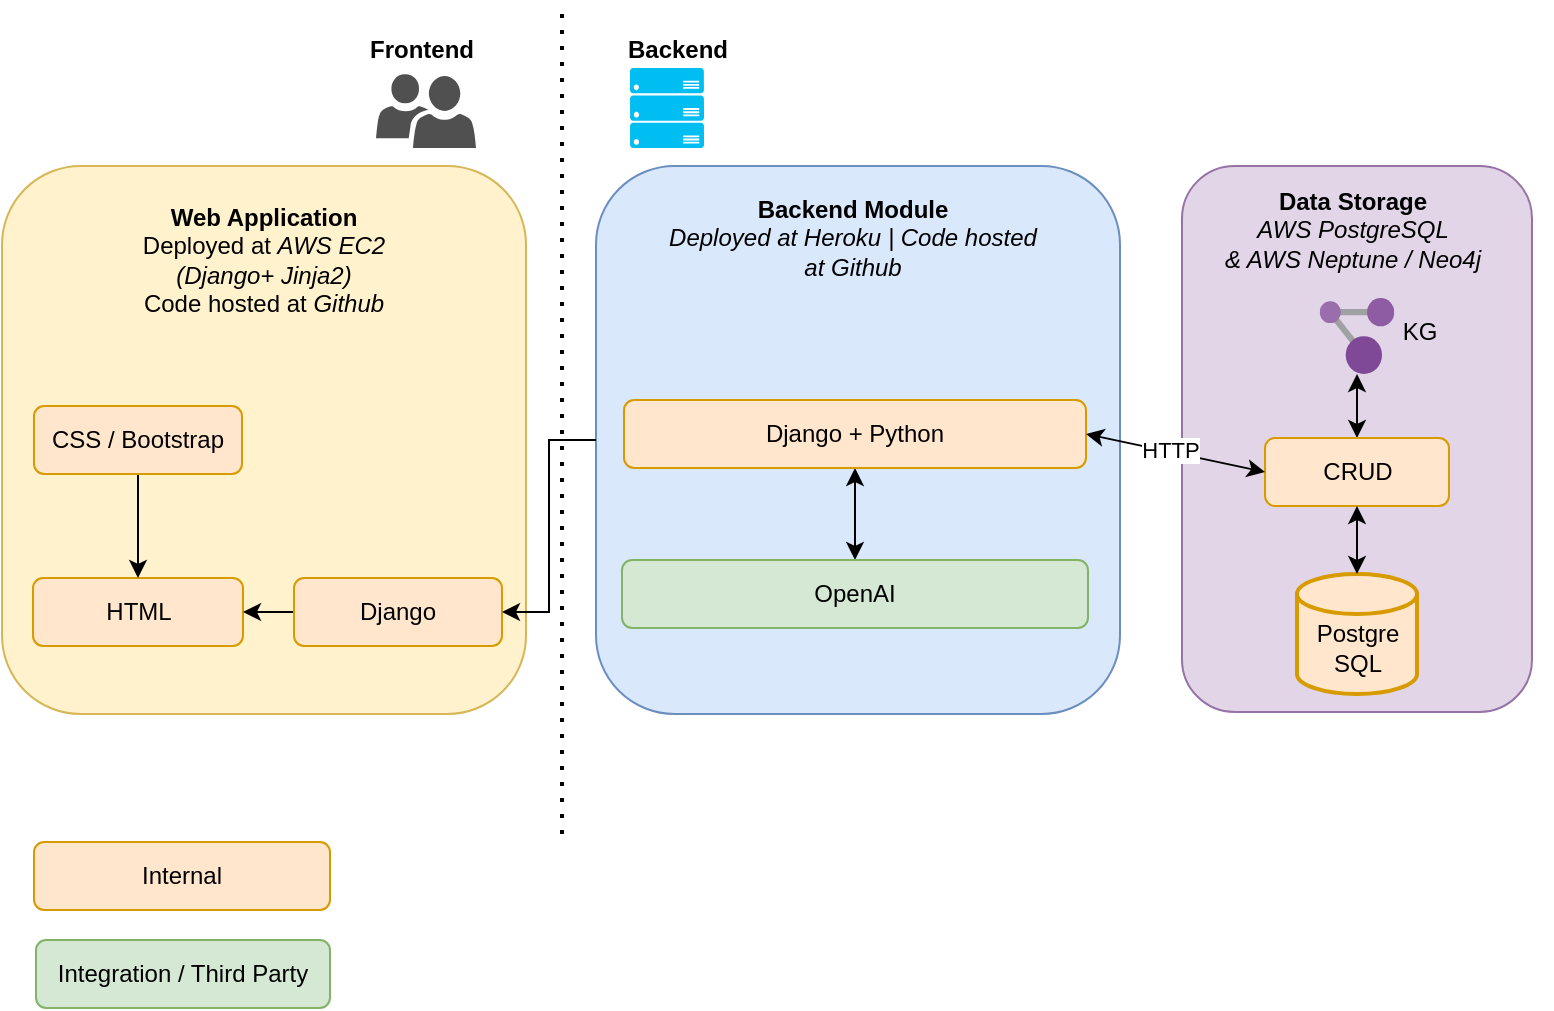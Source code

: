 <mxfile version="24.2.5" type="device" pages="2">
  <diagram name="Architecture" id="5f0bae14-7c28-e335-631c-24af17079c00">
    <mxGraphModel dx="-580" dy="543" grid="0" gridSize="10" guides="0" tooltips="1" connect="1" arrows="1" fold="1" page="0" pageScale="1" pageWidth="1100" pageHeight="850" background="none" math="0" shadow="0">
      <root>
        <mxCell id="0" />
        <mxCell id="1" parent="0" />
        <mxCell id="tKPrJS3LLYyz4RduvPzy-1" value="" style="rounded=1;whiteSpace=wrap;html=1;fillColor=#e1d5e7;strokeColor=#9673a6;" parent="1" vertex="1">
          <mxGeometry x="2452" y="327" width="175" height="272.958" as="geometry" />
        </mxCell>
        <mxCell id="tKPrJS3LLYyz4RduvPzy-5" value="" style="rounded=1;whiteSpace=wrap;html=1;fillColor=#dae8fc;strokeColor=#6c8ebf;" parent="1" vertex="1">
          <mxGeometry x="2159" y="327" width="262" height="274" as="geometry" />
        </mxCell>
        <mxCell id="tKPrJS3LLYyz4RduvPzy-16" value="" style="rounded=1;whiteSpace=wrap;html=1;fillColor=#fff2cc;strokeColor=#d6b656;" parent="1" vertex="1">
          <mxGeometry x="1862" y="327" width="262" height="274" as="geometry" />
        </mxCell>
        <mxCell id="tKPrJS3LLYyz4RduvPzy-2" value="&lt;br&gt;Postgre&lt;br&gt;SQL" style="strokeWidth=2;html=1;shape=mxgraph.flowchart.database;whiteSpace=wrap;fillColor=#ffe6cc;strokeColor=#d79b00;" parent="1" vertex="1">
          <mxGeometry x="2509.5" y="531" width="60" height="60" as="geometry" />
        </mxCell>
        <mxCell id="tKPrJS3LLYyz4RduvPzy-3" value="&lt;b&gt;Data Storage&lt;/b&gt;&lt;br&gt;&lt;i&gt;AWS PostgreSQL&lt;/i&gt;&lt;div&gt;&lt;i&gt;&amp;amp; AWS Neptune / Neo4j&lt;/i&gt;&lt;/div&gt;" style="text;html=1;strokeColor=none;fillColor=none;align=center;verticalAlign=middle;whiteSpace=wrap;rounded=0;movable=1;resizable=1;rotatable=1;deletable=1;editable=1;locked=0;connectable=1;" parent="1" vertex="1">
          <mxGeometry x="2438" y="339" width="199" height="40" as="geometry" />
        </mxCell>
        <mxCell id="dhVbPC-bsg5LZoH4o648-3" value="" style="edgeStyle=orthogonalEdgeStyle;rounded=0;orthogonalLoop=1;jettySize=auto;html=1;startArrow=classic;startFill=1;" parent="1" source="tKPrJS3LLYyz4RduvPzy-4" target="dhVbPC-bsg5LZoH4o648-2" edge="1">
          <mxGeometry relative="1" as="geometry" />
        </mxCell>
        <mxCell id="tKPrJS3LLYyz4RduvPzy-4" value="CRUD" style="rounded=1;whiteSpace=wrap;html=1;fillColor=#ffe6cc;strokeColor=#d79b00;" parent="1" vertex="1">
          <mxGeometry x="2493.5" y="463" width="92" height="34" as="geometry" />
        </mxCell>
        <mxCell id="tKPrJS3LLYyz4RduvPzy-6" value="" style="edgeStyle=orthogonalEdgeStyle;rounded=0;orthogonalLoop=1;jettySize=auto;html=1;startArrow=classic;startFill=1;" parent="1" source="tKPrJS3LLYyz4RduvPzy-7" target="tKPrJS3LLYyz4RduvPzy-12" edge="1">
          <mxGeometry relative="1" as="geometry" />
        </mxCell>
        <mxCell id="tKPrJS3LLYyz4RduvPzy-7" value="OpenAI" style="rounded=1;whiteSpace=wrap;html=1;fillColor=#d5e8d4;strokeColor=#82b366;" parent="1" vertex="1">
          <mxGeometry x="2172" y="524" width="233" height="34" as="geometry" />
        </mxCell>
        <mxCell id="tKPrJS3LLYyz4RduvPzy-12" value="Django + Python" style="rounded=1;whiteSpace=wrap;html=1;fillColor=#ffe6cc;strokeColor=#d79b00;" parent="1" vertex="1">
          <mxGeometry x="2173" y="444" width="231" height="34" as="geometry" />
        </mxCell>
        <mxCell id="tKPrJS3LLYyz4RduvPzy-13" value="&lt;b&gt;Backend Module&lt;/b&gt;&lt;br&gt;&lt;i&gt;Deployed at Heroku | Code hosted at Github&lt;/i&gt;" style="text;html=1;strokeColor=none;fillColor=none;align=center;verticalAlign=middle;whiteSpace=wrap;rounded=0;movable=1;resizable=1;rotatable=1;deletable=1;editable=1;locked=0;connectable=1;" parent="1" vertex="1">
          <mxGeometry x="2188" y="343" width="199" height="40" as="geometry" />
        </mxCell>
        <mxCell id="tKPrJS3LLYyz4RduvPzy-17" value="&lt;b&gt;Web Application&lt;/b&gt;&lt;br&gt;Deployed at &lt;i&gt;AWS EC2&lt;br&gt;(Django+ Jinja2)&lt;/i&gt;&lt;br style=&quot;border-color: var(--border-color);&quot;&gt;Code hosted at &lt;i&gt;Github&lt;/i&gt;" style="text;html=1;strokeColor=none;fillColor=none;align=center;verticalAlign=middle;whiteSpace=wrap;rounded=0;" parent="1" vertex="1">
          <mxGeometry x="1888" y="360" width="209.8" height="27" as="geometry" />
        </mxCell>
        <mxCell id="tKPrJS3LLYyz4RduvPzy-18" value="HTML" style="rounded=1;whiteSpace=wrap;html=1;fillColor=#ffe6cc;strokeColor=#d79b00;" parent="1" vertex="1">
          <mxGeometry x="1877.5" y="533" width="105" height="34" as="geometry" />
        </mxCell>
        <mxCell id="tKPrJS3LLYyz4RduvPzy-19" value="" style="edgeStyle=orthogonalEdgeStyle;rounded=0;orthogonalLoop=1;jettySize=auto;html=1;entryX=0.5;entryY=0;entryDx=0;entryDy=0;" parent="1" source="tKPrJS3LLYyz4RduvPzy-20" target="tKPrJS3LLYyz4RduvPzy-18" edge="1">
          <mxGeometry relative="1" as="geometry" />
        </mxCell>
        <mxCell id="tKPrJS3LLYyz4RduvPzy-20" value="CSS / Bootstrap" style="rounded=1;whiteSpace=wrap;html=1;fillColor=#ffe6cc;strokeColor=#d79b00;" parent="1" vertex="1">
          <mxGeometry x="1878" y="447" width="104" height="34" as="geometry" />
        </mxCell>
        <mxCell id="tKPrJS3LLYyz4RduvPzy-32" value="" style="edgeStyle=orthogonalEdgeStyle;rounded=0;orthogonalLoop=1;jettySize=auto;html=1;" parent="1" source="tKPrJS3LLYyz4RduvPzy-22" target="tKPrJS3LLYyz4RduvPzy-18" edge="1">
          <mxGeometry relative="1" as="geometry" />
        </mxCell>
        <mxCell id="tKPrJS3LLYyz4RduvPzy-22" value="Django" style="rounded=1;whiteSpace=wrap;html=1;fillColor=#ffe6cc;strokeColor=#d79b00;" parent="1" vertex="1">
          <mxGeometry x="2008" y="533" width="104" height="34" as="geometry" />
        </mxCell>
        <mxCell id="tKPrJS3LLYyz4RduvPzy-23" style="edgeStyle=orthogonalEdgeStyle;rounded=0;orthogonalLoop=1;jettySize=auto;html=1;entryX=1;entryY=0.5;entryDx=0;entryDy=0;" parent="1" source="tKPrJS3LLYyz4RduvPzy-5" target="tKPrJS3LLYyz4RduvPzy-22" edge="1">
          <mxGeometry relative="1" as="geometry" />
        </mxCell>
        <mxCell id="tKPrJS3LLYyz4RduvPzy-24" value="" style="endArrow=classic;startArrow=classic;html=1;rounded=0;entryX=0;entryY=0.5;entryDx=0;entryDy=0;exitX=1;exitY=0.5;exitDx=0;exitDy=0;" parent="1" source="tKPrJS3LLYyz4RduvPzy-12" target="tKPrJS3LLYyz4RduvPzy-4" edge="1">
          <mxGeometry width="50" height="50" relative="1" as="geometry">
            <mxPoint x="2222" y="548" as="sourcePoint" />
            <mxPoint x="2272" y="498" as="targetPoint" />
          </mxGeometry>
        </mxCell>
        <mxCell id="tKPrJS3LLYyz4RduvPzy-25" value="HTTP" style="edgeLabel;html=1;align=center;verticalAlign=middle;resizable=0;points=[];" parent="tKPrJS3LLYyz4RduvPzy-24" vertex="1" connectable="0">
          <mxGeometry x="-0.071" y="1" relative="1" as="geometry">
            <mxPoint as="offset" />
          </mxGeometry>
        </mxCell>
        <mxCell id="tKPrJS3LLYyz4RduvPzy-26" value="" style="endArrow=classic;startArrow=classic;html=1;rounded=0;entryX=0.5;entryY=1;entryDx=0;entryDy=0;exitX=0.5;exitY=0;exitDx=0;exitDy=0;exitPerimeter=0;" parent="1" source="tKPrJS3LLYyz4RduvPzy-2" target="tKPrJS3LLYyz4RduvPzy-4" edge="1">
          <mxGeometry width="50" height="50" relative="1" as="geometry">
            <mxPoint x="2456" y="547" as="sourcePoint" />
            <mxPoint x="2506" y="497" as="targetPoint" />
          </mxGeometry>
        </mxCell>
        <mxCell id="tKPrJS3LLYyz4RduvPzy-27" value="" style="endArrow=none;dashed=1;html=1;dashPattern=1 3;strokeWidth=2;rounded=0;" parent="1" edge="1">
          <mxGeometry width="50" height="50" relative="1" as="geometry">
            <mxPoint x="2142" y="661" as="sourcePoint" />
            <mxPoint x="2142" y="245" as="targetPoint" />
          </mxGeometry>
        </mxCell>
        <mxCell id="tKPrJS3LLYyz4RduvPzy-28" value="&lt;b&gt;Backend&lt;/b&gt;" style="text;html=1;strokeColor=none;fillColor=none;align=center;verticalAlign=middle;whiteSpace=wrap;rounded=0;movable=1;resizable=1;rotatable=1;deletable=1;editable=1;locked=0;connectable=1;" parent="1" vertex="1">
          <mxGeometry x="2146" y="249" width="108" height="40" as="geometry" />
        </mxCell>
        <mxCell id="tKPrJS3LLYyz4RduvPzy-29" value="&lt;b&gt;Frontend&lt;/b&gt;" style="text;html=1;strokeColor=none;fillColor=none;align=center;verticalAlign=middle;whiteSpace=wrap;rounded=0;movable=1;resizable=1;rotatable=1;deletable=1;editable=1;locked=0;connectable=1;" parent="1" vertex="1">
          <mxGeometry x="2018" y="249" width="108" height="40" as="geometry" />
        </mxCell>
        <mxCell id="tKPrJS3LLYyz4RduvPzy-30" value="" style="verticalLabelPosition=bottom;html=1;verticalAlign=top;align=center;strokeColor=none;fillColor=#00BEF2;shape=mxgraph.azure.server_rack;" parent="1" vertex="1">
          <mxGeometry x="2176" y="278" width="37" height="40" as="geometry" />
        </mxCell>
        <mxCell id="tKPrJS3LLYyz4RduvPzy-31" value="" style="sketch=0;pointerEvents=1;shadow=0;dashed=0;html=1;strokeColor=none;labelPosition=center;verticalLabelPosition=bottom;verticalAlign=top;align=center;fillColor=#505050;shape=mxgraph.mscae.intune.user_group" parent="1" vertex="1">
          <mxGeometry x="2049" y="281" width="50" height="37" as="geometry" />
        </mxCell>
        <mxCell id="dhVbPC-bsg5LZoH4o648-2" value="" style="image;sketch=0;aspect=fixed;html=1;points=[];align=center;fontSize=12;image=img/lib/mscae/Resource_Graph_Explorer.svg;imageBackground=none;" parent="1" vertex="1">
          <mxGeometry x="2520.88" y="393" width="37.24" height="38" as="geometry" />
        </mxCell>
        <mxCell id="dhVbPC-bsg5LZoH4o648-4" value="&lt;span&gt;KG&lt;/span&gt;" style="text;html=1;strokeColor=none;fillColor=none;align=center;verticalAlign=middle;whiteSpace=wrap;rounded=0;movable=1;resizable=1;rotatable=1;deletable=1;editable=1;locked=0;connectable=1;fontStyle=0" parent="1" vertex="1">
          <mxGeometry x="2554" y="390" width="34" height="40" as="geometry" />
        </mxCell>
        <mxCell id="dhVbPC-bsg5LZoH4o648-6" value="Internal" style="rounded=1;whiteSpace=wrap;html=1;fillColor=#ffe6cc;strokeColor=#d79b00;" parent="1" vertex="1">
          <mxGeometry x="1878" y="665" width="148" height="34" as="geometry" />
        </mxCell>
        <mxCell id="dhVbPC-bsg5LZoH4o648-7" value="Integration / Third Party" style="rounded=1;whiteSpace=wrap;html=1;fillColor=#d5e8d4;strokeColor=#82b366;" parent="1" vertex="1">
          <mxGeometry x="1879" y="714" width="147" height="34" as="geometry" />
        </mxCell>
      </root>
    </mxGraphModel>
  </diagram>
  <diagram id="9q9hSa63ezqFcghH_1ni" name="KG">
    <mxGraphModel dx="821" dy="572" grid="0" gridSize="10" guides="1" tooltips="1" connect="1" arrows="1" fold="1" page="1" pageScale="1" pageWidth="2336" pageHeight="1654" math="0" shadow="0">
      <root>
        <mxCell id="0" />
        <mxCell id="1" parent="0" />
        <mxCell id="yzYYpRtOV-TWuElGPOYv-14" style="edgeStyle=orthogonalEdgeStyle;rounded=0;orthogonalLoop=1;jettySize=auto;html=1;entryX=0.231;entryY=0.992;entryDx=0;entryDy=0;curved=1;endArrow=none;endFill=0;startArrow=classic;startFill=1;strokeColor=#666666;endSize=3;startSize=3;exitX=1;exitY=0.75;exitDx=0;exitDy=0;entryPerimeter=0;" parent="1" source="yzYYpRtOV-TWuElGPOYv-20" target="yzYYpRtOV-TWuElGPOYv-3" edge="1">
          <mxGeometry relative="1" as="geometry">
            <mxPoint x="460" y="370" as="sourcePoint" />
          </mxGeometry>
        </mxCell>
        <mxCell id="yzYYpRtOV-TWuElGPOYv-9" style="edgeStyle=orthogonalEdgeStyle;rounded=0;orthogonalLoop=1;jettySize=auto;html=1;curved=1;strokeColor=#666666;endSize=3;entryX=0.25;entryY=0;entryDx=0;entryDy=0;exitX=0.544;exitY=0.797;exitDx=0;exitDy=0;exitPerimeter=0;" parent="1" source="yzYYpRtOV-TWuElGPOYv-2" target="yzYYpRtOV-TWuElGPOYv-20" edge="1">
          <mxGeometry relative="1" as="geometry">
            <mxPoint x="411.583" y="310" as="targetPoint" />
          </mxGeometry>
        </mxCell>
        <mxCell id="yzYYpRtOV-TWuElGPOYv-2" value="EHR - Electronic Health Records" style="shape=document;whiteSpace=wrap;html=1;boundedLbl=1;fillColor=#fff2cc;strokeColor=#d6b656;" parent="1" vertex="1">
          <mxGeometry x="305" y="220" width="120" height="60" as="geometry" />
        </mxCell>
        <mxCell id="yzYYpRtOV-TWuElGPOYv-6" value="" style="group" parent="1" vertex="1" connectable="0">
          <mxGeometry x="590" y="230" width="136" height="80" as="geometry" />
        </mxCell>
        <mxCell id="yzYYpRtOV-TWuElGPOYv-5" value="" style="shape=document;whiteSpace=wrap;html=1;boundedLbl=1;fillColor=#d5e8d4;strokeColor=#82b366;" parent="yzYYpRtOV-TWuElGPOYv-6" vertex="1">
          <mxGeometry x="16" width="120" height="60" as="geometry" />
        </mxCell>
        <mxCell id="yzYYpRtOV-TWuElGPOYv-4" value="" style="shape=document;whiteSpace=wrap;html=1;boundedLbl=1;fillColor=#d5e8d4;strokeColor=#82b366;" parent="yzYYpRtOV-TWuElGPOYv-6" vertex="1">
          <mxGeometry x="10" y="10" width="120" height="60" as="geometry" />
        </mxCell>
        <mxCell id="yzYYpRtOV-TWuElGPOYv-3" value="Medical Literature" style="shape=document;whiteSpace=wrap;html=1;boundedLbl=1;fillColor=#d5e8d4;strokeColor=#82b366;" parent="yzYYpRtOV-TWuElGPOYv-6" vertex="1">
          <mxGeometry y="-10" width="120" height="60" as="geometry" />
        </mxCell>
        <mxCell id="yzYYpRtOV-TWuElGPOYv-8" style="edgeStyle=orthogonalEdgeStyle;rounded=0;orthogonalLoop=1;jettySize=auto;html=1;exitX=0.72;exitY=1.013;exitDx=0;exitDy=0;curved=1;strokeColor=#666666;endSize=3;entryX=0;entryY=0.5;entryDx=0;entryDy=0;exitPerimeter=0;" parent="1" source="yzYYpRtOV-TWuElGPOYv-7" target="yzYYpRtOV-TWuElGPOYv-20" edge="1">
          <mxGeometry relative="1" as="geometry">
            <mxPoint x="367" y="355.5" as="targetPoint" />
          </mxGeometry>
        </mxCell>
        <mxCell id="yzYYpRtOV-TWuElGPOYv-7" value="CGM - Continuous Glucose Monitoring" style="shape=parallelogram;perimeter=parallelogramPerimeter;whiteSpace=wrap;html=1;fixedSize=1;fillColor=#dae8fc;strokeColor=#6c8ebf;" parent="1" vertex="1">
          <mxGeometry x="150" y="220" width="134" height="60" as="geometry" />
        </mxCell>
        <mxCell id="yzYYpRtOV-TWuElGPOYv-18" style="edgeStyle=orthogonalEdgeStyle;rounded=0;orthogonalLoop=1;jettySize=auto;html=1;curved=1;strokeColor=#4D4D4D;endSize=3;entryX=0.75;entryY=0;entryDx=0;entryDy=0;exitX=0.263;exitY=1.006;exitDx=0;exitDy=0;exitPerimeter=0;" parent="1" source="yzYYpRtOV-TWuElGPOYv-17" target="yzYYpRtOV-TWuElGPOYv-20" edge="1">
          <mxGeometry relative="1" as="geometry">
            <mxPoint x="460" y="330" as="targetPoint" />
          </mxGeometry>
        </mxCell>
        <mxCell id="yzYYpRtOV-TWuElGPOYv-17" value="Patient&#39;s Registration Data" style="shape=document;whiteSpace=wrap;html=1;boundedLbl=1;fillColor=#fff2cc;strokeColor=#d6b656;" parent="1" vertex="1">
          <mxGeometry x="450" y="220" width="120" height="60" as="geometry" />
        </mxCell>
        <mxCell id="yzYYpRtOV-TWuElGPOYv-19" value="Knowledge&lt;div&gt;Graph&lt;/div&gt;" style="image;sketch=0;aspect=fixed;html=1;points=[];align=center;fontSize=12;image=img/lib/mscae/Resource_Graph_Explorer.svg;" parent="1" vertex="1">
          <mxGeometry x="392.6" y="430" width="58.8" height="60" as="geometry" />
        </mxCell>
        <mxCell id="yzYYpRtOV-TWuElGPOYv-21" value="" style="edgeStyle=orthogonalEdgeStyle;rounded=0;orthogonalLoop=1;jettySize=auto;html=1;strokeColor=#666666;" parent="1" source="yzYYpRtOV-TWuElGPOYv-20" target="yzYYpRtOV-TWuElGPOYv-19" edge="1">
          <mxGeometry relative="1" as="geometry" />
        </mxCell>
        <mxCell id="yzYYpRtOV-TWuElGPOYv-20" value="&lt;font face=&quot;Roboto&quot;&gt;&lt;span style=&quot;font-size: 15px;&quot;&gt;PHMS&lt;/span&gt;&lt;/font&gt;" style="rounded=1;whiteSpace=wrap;html=1;arcSize=12;strokeColor=#808080;shadow=0.5;" parent="1" vertex="1">
          <mxGeometry x="367" y="327" width="110" height="50" as="geometry" />
        </mxCell>
        <mxCell id="yzYYpRtOV-TWuElGPOYv-24" style="edgeStyle=orthogonalEdgeStyle;rounded=0;orthogonalLoop=1;jettySize=auto;html=1;exitX=1;exitY=0.5;exitDx=0;exitDy=0;entryX=0;entryY=0.5;entryDx=0;entryDy=0;endArrow=none;endFill=0;strokeColor=#808080;" parent="1" source="yzYYpRtOV-TWuElGPOYv-22" target="yzYYpRtOV-TWuElGPOYv-23" edge="1">
          <mxGeometry relative="1" as="geometry" />
        </mxCell>
        <mxCell id="0WlkvOwYrNMHCgHW0wzN-40" style="edgeStyle=orthogonalEdgeStyle;rounded=0;orthogonalLoop=1;jettySize=auto;html=1;exitX=0.5;exitY=0;exitDx=0;exitDy=0;entryX=0.5;entryY=1;entryDx=0;entryDy=0;curved=1;endArrow=none;endFill=0;strokeColor=#666666;" parent="1" source="yzYYpRtOV-TWuElGPOYv-22" target="0WlkvOwYrNMHCgHW0wzN-39" edge="1">
          <mxGeometry relative="1" as="geometry" />
        </mxCell>
        <mxCell id="0WlkvOwYrNMHCgHW0wzN-42" style="edgeStyle=orthogonalEdgeStyle;rounded=0;orthogonalLoop=1;jettySize=auto;html=1;entryX=0.5;entryY=0;entryDx=0;entryDy=0;curved=1;endArrow=none;endFill=0;strokeColor=#666666;" parent="1" source="yzYYpRtOV-TWuElGPOYv-22" target="0WlkvOwYrNMHCgHW0wzN-41" edge="1">
          <mxGeometry relative="1" as="geometry" />
        </mxCell>
        <mxCell id="yzYYpRtOV-TWuElGPOYv-22" value="root" style="ellipse;whiteSpace=wrap;html=1;aspect=fixed;" parent="1" vertex="1">
          <mxGeometry x="100" y="897" width="50" height="50" as="geometry" />
        </mxCell>
        <mxCell id="yzYYpRtOV-TWuElGPOYv-31" style="edgeStyle=orthogonalEdgeStyle;rounded=0;orthogonalLoop=1;jettySize=auto;html=1;exitX=1;exitY=0.5;exitDx=0;exitDy=0;entryX=0;entryY=1;entryDx=0;entryDy=0;curved=1;" parent="1" source="yzYYpRtOV-TWuElGPOYv-23" target="yzYYpRtOV-TWuElGPOYv-30" edge="1">
          <mxGeometry relative="1" as="geometry" />
        </mxCell>
        <mxCell id="yzYYpRtOV-TWuElGPOYv-32" value="has_info" style="edgeLabel;html=1;align=center;verticalAlign=middle;resizable=0;points=[];" parent="yzYYpRtOV-TWuElGPOYv-31" vertex="1" connectable="0">
          <mxGeometry x="-0.139" y="-2" relative="1" as="geometry">
            <mxPoint as="offset" />
          </mxGeometry>
        </mxCell>
        <mxCell id="0WlkvOwYrNMHCgHW0wzN-3" style="edgeStyle=orthogonalEdgeStyle;rounded=0;orthogonalLoop=1;jettySize=auto;html=1;entryX=0;entryY=0.5;entryDx=0;entryDy=0;curved=1;" parent="1" source="yzYYpRtOV-TWuElGPOYv-23" target="0WlkvOwYrNMHCgHW0wzN-1" edge="1">
          <mxGeometry relative="1" as="geometry" />
        </mxCell>
        <mxCell id="0WlkvOwYrNMHCgHW0wzN-4" value="has_record" style="edgeLabel;html=1;align=center;verticalAlign=middle;resizable=0;points=[];" parent="0WlkvOwYrNMHCgHW0wzN-3" vertex="1" connectable="0">
          <mxGeometry x="0.155" y="1" relative="1" as="geometry">
            <mxPoint as="offset" />
          </mxGeometry>
        </mxCell>
        <mxCell id="0WlkvOwYrNMHCgHW0wzN-7" style="edgeStyle=orthogonalEdgeStyle;rounded=0;orthogonalLoop=1;jettySize=auto;html=1;entryX=0;entryY=0.5;entryDx=0;entryDy=0;curved=1;" parent="1" source="yzYYpRtOV-TWuElGPOYv-23" target="0WlkvOwYrNMHCgHW0wzN-5" edge="1">
          <mxGeometry relative="1" as="geometry" />
        </mxCell>
        <mxCell id="0WlkvOwYrNMHCgHW0wzN-11" value="has_activity" style="edgeLabel;html=1;align=center;verticalAlign=middle;resizable=0;points=[];" parent="0WlkvOwYrNMHCgHW0wzN-7" vertex="1" connectable="0">
          <mxGeometry x="-0.014" relative="1" as="geometry">
            <mxPoint as="offset" />
          </mxGeometry>
        </mxCell>
        <mxCell id="0WlkvOwYrNMHCgHW0wzN-10" style="edgeStyle=orthogonalEdgeStyle;rounded=0;orthogonalLoop=1;jettySize=auto;html=1;entryX=0.5;entryY=0;entryDx=0;entryDy=0;curved=1;" parent="1" source="yzYYpRtOV-TWuElGPOYv-23" target="0WlkvOwYrNMHCgHW0wzN-8" edge="1">
          <mxGeometry relative="1" as="geometry" />
        </mxCell>
        <mxCell id="0WlkvOwYrNMHCgHW0wzN-12" value="has_note" style="edgeLabel;html=1;align=center;verticalAlign=middle;resizable=0;points=[];" parent="0WlkvOwYrNMHCgHW0wzN-10" vertex="1" connectable="0">
          <mxGeometry x="-0.029" y="-1" relative="1" as="geometry">
            <mxPoint x="1" y="54" as="offset" />
          </mxGeometry>
        </mxCell>
        <mxCell id="yzYYpRtOV-TWuElGPOYv-23" value="userA" style="ellipse;whiteSpace=wrap;html=1;aspect=fixed;fillColor=#f8cecc;strokeColor=#b85450;" parent="1" vertex="1">
          <mxGeometry x="193" y="897" width="50" height="50" as="geometry" />
        </mxCell>
        <mxCell id="yzYYpRtOV-TWuElGPOYv-26" style="edgeStyle=orthogonalEdgeStyle;rounded=0;orthogonalLoop=1;jettySize=auto;html=1;exitX=1;exitY=0.5;exitDx=0;exitDy=0;entryX=0;entryY=0.5;entryDx=0;entryDy=0;curved=1;endSize=3;strokeColor=#666666;" parent="1" source="yzYYpRtOV-TWuElGPOYv-25" target="yzYYpRtOV-TWuElGPOYv-20" edge="1">
          <mxGeometry relative="1" as="geometry" />
        </mxCell>
        <mxCell id="yzYYpRtOV-TWuElGPOYv-25" value="Diet Logs?" style="shape=parallelogram;perimeter=parallelogramPerimeter;whiteSpace=wrap;html=1;fixedSize=1;fillColor=#dae8fc;strokeColor=#6c8ebf;" parent="1" vertex="1">
          <mxGeometry x="150" y="370" width="134" height="60" as="geometry" />
        </mxCell>
        <mxCell id="0WlkvOwYrNMHCgHW0wzN-33" style="edgeStyle=orthogonalEdgeStyle;rounded=0;orthogonalLoop=1;jettySize=auto;html=1;curved=1;endArrow=none;endFill=0;" parent="1" source="yzYYpRtOV-TWuElGPOYv-30" target="0WlkvOwYrNMHCgHW0wzN-23" edge="1">
          <mxGeometry relative="1" as="geometry" />
        </mxCell>
        <mxCell id="0WlkvOwYrNMHCgHW0wzN-35" style="edgeStyle=orthogonalEdgeStyle;rounded=0;orthogonalLoop=1;jettySize=auto;html=1;entryX=0.5;entryY=1;entryDx=0;entryDy=0;curved=1;endArrow=none;endFill=0;" parent="1" source="yzYYpRtOV-TWuElGPOYv-30" target="0WlkvOwYrNMHCgHW0wzN-20" edge="1">
          <mxGeometry relative="1" as="geometry" />
        </mxCell>
        <mxCell id="0WlkvOwYrNMHCgHW0wzN-36" style="edgeStyle=orthogonalEdgeStyle;rounded=0;orthogonalLoop=1;jettySize=auto;html=1;entryX=0;entryY=1;entryDx=0;entryDy=0;curved=1;endArrow=none;endFill=0;" parent="1" source="yzYYpRtOV-TWuElGPOYv-30" target="0WlkvOwYrNMHCgHW0wzN-21" edge="1">
          <mxGeometry relative="1" as="geometry" />
        </mxCell>
        <mxCell id="0WlkvOwYrNMHCgHW0wzN-37" style="edgeStyle=orthogonalEdgeStyle;rounded=0;orthogonalLoop=1;jettySize=auto;html=1;entryX=0.5;entryY=1;entryDx=0;entryDy=0;curved=1;endArrow=none;endFill=0;" parent="1" source="yzYYpRtOV-TWuElGPOYv-30" target="0WlkvOwYrNMHCgHW0wzN-22" edge="1">
          <mxGeometry relative="1" as="geometry" />
        </mxCell>
        <mxCell id="0WlkvOwYrNMHCgHW0wzN-38" style="edgeStyle=orthogonalEdgeStyle;rounded=0;orthogonalLoop=1;jettySize=auto;html=1;entryX=0;entryY=1;entryDx=0;entryDy=0;curved=1;" parent="1" source="yzYYpRtOV-TWuElGPOYv-30" target="0WlkvOwYrNMHCgHW0wzN-24" edge="1">
          <mxGeometry relative="1" as="geometry" />
        </mxCell>
        <mxCell id="5gpOLFIvSJxkgQX6150e-2" style="edgeStyle=orthogonalEdgeStyle;rounded=0;orthogonalLoop=1;jettySize=auto;html=1;exitX=0;exitY=0.5;exitDx=0;exitDy=0;entryX=1;entryY=0.5;entryDx=0;entryDy=0;curved=1;" parent="1" source="yzYYpRtOV-TWuElGPOYv-30" target="5gpOLFIvSJxkgQX6150e-1" edge="1">
          <mxGeometry relative="1" as="geometry" />
        </mxCell>
        <mxCell id="yzYYpRtOV-TWuElGPOYv-30" value="info_basic" style="ellipse;whiteSpace=wrap;html=1;aspect=fixed;fillColor=#d5e8d4;strokeColor=#82b366;" parent="1" vertex="1">
          <mxGeometry x="413" y="710" width="50" height="50" as="geometry" />
        </mxCell>
        <mxCell id="yzYYpRtOV-TWuElGPOYv-33" value="Timestamp" style="text;html=1;align=center;verticalAlign=middle;whiteSpace=wrap;rounded=0;fontSize=10;" parent="1" vertex="1">
          <mxGeometry x="428" y="760" width="60" height="30" as="geometry" />
        </mxCell>
        <mxCell id="0WlkvOwYrNMHCgHW0wzN-1" value="ehr" style="ellipse;whiteSpace=wrap;html=1;aspect=fixed;fillColor=#d5e8d4;strokeColor=#82b366;" parent="1" vertex="1">
          <mxGeometry x="498" y="867" width="50" height="50" as="geometry" />
        </mxCell>
        <mxCell id="0WlkvOwYrNMHCgHW0wzN-2" value="Timestamp" style="text;html=1;align=center;verticalAlign=middle;whiteSpace=wrap;rounded=0;fontSize=10;" parent="1" vertex="1">
          <mxGeometry x="493" y="917" width="60" height="30" as="geometry" />
        </mxCell>
        <mxCell id="0WlkvOwYrNMHCgHW0wzN-14" style="edgeStyle=orthogonalEdgeStyle;rounded=0;orthogonalLoop=1;jettySize=auto;html=1;entryX=0;entryY=1;entryDx=0;entryDy=0;curved=1;endArrow=none;endFill=0;" parent="1" source="0WlkvOwYrNMHCgHW0wzN-5" target="0WlkvOwYrNMHCgHW0wzN-13" edge="1">
          <mxGeometry relative="1" as="geometry" />
        </mxCell>
        <mxCell id="0WlkvOwYrNMHCgHW0wzN-17" style="edgeStyle=orthogonalEdgeStyle;rounded=0;orthogonalLoop=1;jettySize=auto;html=1;exitX=1;exitY=0.5;exitDx=0;exitDy=0;entryX=0;entryY=0.5;entryDx=0;entryDy=0;endArrow=none;endFill=0;" parent="1" source="0WlkvOwYrNMHCgHW0wzN-5" target="0WlkvOwYrNMHCgHW0wzN-15" edge="1">
          <mxGeometry relative="1" as="geometry" />
        </mxCell>
        <mxCell id="5gpOLFIvSJxkgQX6150e-4" style="edgeStyle=orthogonalEdgeStyle;rounded=0;orthogonalLoop=1;jettySize=auto;html=1;entryX=0.5;entryY=0;entryDx=0;entryDy=0;curved=1;" parent="1" source="0WlkvOwYrNMHCgHW0wzN-5" target="5gpOLFIvSJxkgQX6150e-3" edge="1">
          <mxGeometry relative="1" as="geometry" />
        </mxCell>
        <mxCell id="0WlkvOwYrNMHCgHW0wzN-5" value="activity" style="ellipse;whiteSpace=wrap;html=1;aspect=fixed;fillColor=#d5e8d4;strokeColor=#82b366;" parent="1" vertex="1">
          <mxGeometry x="458" y="1055" width="50" height="50" as="geometry" />
        </mxCell>
        <mxCell id="0WlkvOwYrNMHCgHW0wzN-6" value="Timestamp" style="text;html=1;align=center;verticalAlign=middle;whiteSpace=wrap;rounded=0;fontSize=10;" parent="1" vertex="1">
          <mxGeometry x="423" y="1100" width="60" height="30" as="geometry" />
        </mxCell>
        <mxCell id="0WlkvOwYrNMHCgHW0wzN-8" value="note_doctor" style="ellipse;whiteSpace=wrap;html=1;aspect=fixed;fillColor=#d5e8d4;strokeColor=#82b366;" parent="1" vertex="1">
          <mxGeometry x="268" y="1150" width="50" height="50" as="geometry" />
        </mxCell>
        <mxCell id="0WlkvOwYrNMHCgHW0wzN-9" value="Timestamp" style="text;html=1;align=center;verticalAlign=middle;whiteSpace=wrap;rounded=0;fontSize=10;" parent="1" vertex="1">
          <mxGeometry x="263" y="1200" width="60" height="30" as="geometry" />
        </mxCell>
        <mxCell id="0WlkvOwYrNMHCgHW0wzN-13" value="data_meals" style="ellipse;whiteSpace=wrap;html=1;aspect=fixed;fillColor=#ffe6cc;strokeColor=#d79b00;" parent="1" vertex="1">
          <mxGeometry x="498" y="970" width="50" height="50" as="geometry" />
        </mxCell>
        <mxCell id="0WlkvOwYrNMHCgHW0wzN-15" value="data_cgm" style="ellipse;whiteSpace=wrap;html=1;aspect=fixed;fillColor=#ffe6cc;strokeColor=#d79b00;" parent="1" vertex="1">
          <mxGeometry x="593" y="1055" width="50" height="50" as="geometry" />
        </mxCell>
        <mxCell id="0WlkvOwYrNMHCgHW0wzN-16" value="data_heart_beat" style="ellipse;whiteSpace=wrap;html=1;aspect=fixed;fillColor=#ffe6cc;strokeColor=#d79b00;" parent="1" vertex="1">
          <mxGeometry x="543" y="1160" width="50" height="50" as="geometry" />
        </mxCell>
        <mxCell id="0WlkvOwYrNMHCgHW0wzN-18" style="edgeStyle=orthogonalEdgeStyle;rounded=0;orthogonalLoop=1;jettySize=auto;html=1;entryX=0.5;entryY=0;entryDx=0;entryDy=0;curved=1;endArrow=none;endFill=0;" parent="1" source="0WlkvOwYrNMHCgHW0wzN-5" target="0WlkvOwYrNMHCgHW0wzN-16" edge="1">
          <mxGeometry relative="1" as="geometry" />
        </mxCell>
        <mxCell id="0WlkvOwYrNMHCgHW0wzN-19" value="gender" style="ellipse;whiteSpace=wrap;html=1;aspect=fixed;fillColor=#ffe6cc;strokeColor=#d79b00;" parent="1" vertex="1">
          <mxGeometry x="303" y="620" width="50" height="50" as="geometry" />
        </mxCell>
        <mxCell id="0WlkvOwYrNMHCgHW0wzN-20" value="sex" style="ellipse;whiteSpace=wrap;html=1;aspect=fixed;fillColor=#ffe6cc;strokeColor=#d79b00;" parent="1" vertex="1">
          <mxGeometry x="383" y="580" width="50" height="50" as="geometry" />
        </mxCell>
        <mxCell id="0WlkvOwYrNMHCgHW0wzN-21" value="weight" style="ellipse;whiteSpace=wrap;html=1;aspect=fixed;fillColor=#ffe6cc;strokeColor=#d79b00;" parent="1" vertex="1">
          <mxGeometry x="458" y="600" width="50" height="50" as="geometry" />
        </mxCell>
        <mxCell id="0WlkvOwYrNMHCgHW0wzN-22" value="height" style="ellipse;whiteSpace=wrap;html=1;aspect=fixed;fillColor=#ffe6cc;strokeColor=#d79b00;" parent="1" vertex="1">
          <mxGeometry x="493" y="650" width="50" height="50" as="geometry" />
        </mxCell>
        <mxCell id="0WlkvOwYrNMHCgHW0wzN-23" value="allergies" style="ellipse;whiteSpace=wrap;html=1;aspect=fixed;fillColor=#ffe6cc;strokeColor=#d79b00;" parent="1" vertex="1">
          <mxGeometry x="253" y="670" width="50" height="50" as="geometry" />
        </mxCell>
        <mxCell id="0WlkvOwYrNMHCgHW0wzN-29" style="edgeStyle=orthogonalEdgeStyle;rounded=0;orthogonalLoop=1;jettySize=auto;html=1;entryX=0;entryY=0.5;entryDx=0;entryDy=0;curved=1;endArrow=none;endFill=0;" parent="1" source="0WlkvOwYrNMHCgHW0wzN-24" target="0WlkvOwYrNMHCgHW0wzN-25" edge="1">
          <mxGeometry relative="1" as="geometry" />
        </mxCell>
        <mxCell id="0WlkvOwYrNMHCgHW0wzN-31" style="edgeStyle=orthogonalEdgeStyle;rounded=0;orthogonalLoop=1;jettySize=auto;html=1;curved=1;endArrow=none;endFill=0;" parent="1" source="0WlkvOwYrNMHCgHW0wzN-24" target="0WlkvOwYrNMHCgHW0wzN-28" edge="1">
          <mxGeometry relative="1" as="geometry" />
        </mxCell>
        <mxCell id="0WlkvOwYrNMHCgHW0wzN-32" style="edgeStyle=orthogonalEdgeStyle;rounded=0;orthogonalLoop=1;jettySize=auto;html=1;entryX=0;entryY=0;entryDx=0;entryDy=0;curved=1;endArrow=none;endFill=0;" parent="1" source="0WlkvOwYrNMHCgHW0wzN-24" target="0WlkvOwYrNMHCgHW0wzN-27" edge="1">
          <mxGeometry relative="1" as="geometry" />
        </mxCell>
        <mxCell id="0WlkvOwYrNMHCgHW0wzN-24" value="background_health" style="ellipse;whiteSpace=wrap;html=1;aspect=fixed;fillColor=#d5e8d4;strokeColor=#82b366;" parent="1" vertex="1">
          <mxGeometry x="597" y="704" width="50" height="50" as="geometry" />
        </mxCell>
        <mxCell id="0WlkvOwYrNMHCgHW0wzN-25" value="is_smoker" style="ellipse;whiteSpace=wrap;html=1;aspect=fixed;fillColor=#ffe6cc;strokeColor=#d79b00;" parent="1" vertex="1">
          <mxGeometry x="743" y="690" width="50" height="50" as="geometry" />
        </mxCell>
        <mxCell id="0WlkvOwYrNMHCgHW0wzN-26" value="is_diabetes" style="ellipse;whiteSpace=wrap;html=1;aspect=fixed;fillColor=#ffe6cc;strokeColor=#d79b00;" parent="1" vertex="1">
          <mxGeometry x="713" y="740" width="50" height="50" as="geometry" />
        </mxCell>
        <mxCell id="0WlkvOwYrNMHCgHW0wzN-27" value="is_pregnant" style="ellipse;whiteSpace=wrap;html=1;aspect=fixed;fillColor=#ffe6cc;strokeColor=#d79b00;" parent="1" vertex="1">
          <mxGeometry x="673" y="790" width="50" height="50" as="geometry" />
        </mxCell>
        <mxCell id="0WlkvOwYrNMHCgHW0wzN-28" value="is_hbp" style="ellipse;whiteSpace=wrap;html=1;aspect=fixed;fillColor=#ffe6cc;strokeColor=#d79b00;" parent="1" vertex="1">
          <mxGeometry x="593" y="790" width="50" height="50" as="geometry" />
        </mxCell>
        <mxCell id="0WlkvOwYrNMHCgHW0wzN-30" style="edgeStyle=orthogonalEdgeStyle;rounded=0;orthogonalLoop=1;jettySize=auto;html=1;entryX=0.104;entryY=0.279;entryDx=0;entryDy=0;entryPerimeter=0;curved=1;endArrow=none;endFill=0;" parent="1" source="0WlkvOwYrNMHCgHW0wzN-24" target="0WlkvOwYrNMHCgHW0wzN-26" edge="1">
          <mxGeometry relative="1" as="geometry" />
        </mxCell>
        <mxCell id="0WlkvOwYrNMHCgHW0wzN-34" style="edgeStyle=orthogonalEdgeStyle;rounded=0;orthogonalLoop=1;jettySize=auto;html=1;entryX=0.983;entryY=0.927;entryDx=0;entryDy=0;entryPerimeter=0;curved=1;endArrow=none;endFill=0;" parent="1" source="yzYYpRtOV-TWuElGPOYv-30" target="0WlkvOwYrNMHCgHW0wzN-19" edge="1">
          <mxGeometry relative="1" as="geometry" />
        </mxCell>
        <mxCell id="0WlkvOwYrNMHCgHW0wzN-39" value="userB" style="ellipse;whiteSpace=wrap;html=1;aspect=fixed;fillColor=#f8cecc;strokeColor=#b85450;" parent="1" vertex="1">
          <mxGeometry x="143" y="810" width="50" height="50" as="geometry" />
        </mxCell>
        <mxCell id="0WlkvOwYrNMHCgHW0wzN-41" value="userC" style="ellipse;whiteSpace=wrap;html=1;aspect=fixed;fillColor=#f8cecc;strokeColor=#b85450;" parent="1" vertex="1">
          <mxGeometry x="143" y="990" width="50" height="50" as="geometry" />
        </mxCell>
        <mxCell id="5gpOLFIvSJxkgQX6150e-1" value="birthday" style="ellipse;whiteSpace=wrap;html=1;aspect=fixed;fillColor=#ffe6cc;strokeColor=#d79b00;" parent="1" vertex="1">
          <mxGeometry x="234" y="740" width="50" height="50" as="geometry" />
        </mxCell>
        <mxCell id="5gpOLFIvSJxkgQX6150e-3" value="data_insulin" style="ellipse;whiteSpace=wrap;html=1;aspect=fixed;fillColor=#ffe6cc;strokeColor=#d79b00;" parent="1" vertex="1">
          <mxGeometry x="433" y="1170" width="50" height="50" as="geometry" />
        </mxCell>
        <mxCell id="iMwDRSgxA9ohDvoG9W4S-7" style="edgeStyle=orthogonalEdgeStyle;rounded=0;orthogonalLoop=1;jettySize=auto;html=1;entryX=0;entryY=0.5;entryDx=0;entryDy=0;curved=1;" edge="1" source="iMwDRSgxA9ohDvoG9W4S-13" target="iMwDRSgxA9ohDvoG9W4S-22" parent="1">
          <mxGeometry relative="1" as="geometry" />
        </mxCell>
        <mxCell id="iMwDRSgxA9ohDvoG9W4S-8" value="HAS_EHR" style="edgeLabel;html=1;align=center;verticalAlign=middle;resizable=0;points=[];" vertex="1" connectable="0" parent="iMwDRSgxA9ohDvoG9W4S-7">
          <mxGeometry x="0.155" y="1" relative="1" as="geometry">
            <mxPoint x="20" y="-3" as="offset" />
          </mxGeometry>
        </mxCell>
        <mxCell id="iMwDRSgxA9ohDvoG9W4S-11" style="edgeStyle=orthogonalEdgeStyle;rounded=0;orthogonalLoop=1;jettySize=auto;html=1;entryX=0.5;entryY=0;entryDx=0;entryDy=0;curved=1;" edge="1" source="iMwDRSgxA9ohDvoG9W4S-13" target="iMwDRSgxA9ohDvoG9W4S-29" parent="1">
          <mxGeometry relative="1" as="geometry" />
        </mxCell>
        <mxCell id="iMwDRSgxA9ohDvoG9W4S-12" value="HAS_NOTE" style="edgeLabel;html=1;align=center;verticalAlign=middle;resizable=0;points=[];" vertex="1" connectable="0" parent="iMwDRSgxA9ohDvoG9W4S-11">
          <mxGeometry x="-0.029" y="-1" relative="1" as="geometry">
            <mxPoint x="1" y="54" as="offset" />
          </mxGeometry>
        </mxCell>
        <mxCell id="iMwDRSgxA9ohDvoG9W4S-53" style="edgeStyle=orthogonalEdgeStyle;rounded=0;orthogonalLoop=1;jettySize=auto;html=1;entryX=0;entryY=0;entryDx=0;entryDy=0;strokeColor=default;curved=1;endArrow=classic;endFill=1;" edge="1" parent="1" source="iMwDRSgxA9ohDvoG9W4S-13" target="iMwDRSgxA9ohDvoG9W4S-31">
          <mxGeometry relative="1" as="geometry" />
        </mxCell>
        <mxCell id="iMwDRSgxA9ohDvoG9W4S-54" value="HAS_MEALS" style="edgeLabel;html=1;align=center;verticalAlign=middle;resizable=0;points=[];" vertex="1" connectable="0" parent="iMwDRSgxA9ohDvoG9W4S-53">
          <mxGeometry x="0.046" y="-16" relative="1" as="geometry">
            <mxPoint x="-23" y="28" as="offset" />
          </mxGeometry>
        </mxCell>
        <mxCell id="iMwDRSgxA9ohDvoG9W4S-56" style="edgeStyle=orthogonalEdgeStyle;rounded=0;orthogonalLoop=1;jettySize=auto;html=1;entryX=0.5;entryY=0;entryDx=0;entryDy=0;curved=1;" edge="1" parent="1" source="iMwDRSgxA9ohDvoG9W4S-13" target="iMwDRSgxA9ohDvoG9W4S-32">
          <mxGeometry relative="1" as="geometry" />
        </mxCell>
        <mxCell id="iMwDRSgxA9ohDvoG9W4S-57" value="HAS_CGM" style="edgeLabel;html=1;align=center;verticalAlign=middle;resizable=0;points=[];" vertex="1" connectable="0" parent="iMwDRSgxA9ohDvoG9W4S-56">
          <mxGeometry x="0.105" relative="1" as="geometry">
            <mxPoint as="offset" />
          </mxGeometry>
        </mxCell>
        <mxCell id="iMwDRSgxA9ohDvoG9W4S-60" style="edgeStyle=orthogonalEdgeStyle;rounded=0;orthogonalLoop=1;jettySize=auto;html=1;entryX=0.5;entryY=0;entryDx=0;entryDy=0;curved=1;" edge="1" parent="1" source="iMwDRSgxA9ohDvoG9W4S-13" target="iMwDRSgxA9ohDvoG9W4S-52">
          <mxGeometry relative="1" as="geometry" />
        </mxCell>
        <mxCell id="iMwDRSgxA9ohDvoG9W4S-61" value="HAS_INSULIN" style="edgeLabel;html=1;align=center;verticalAlign=middle;resizable=0;points=[];" vertex="1" connectable="0" parent="iMwDRSgxA9ohDvoG9W4S-60">
          <mxGeometry x="0.595" y="-4" relative="1" as="geometry">
            <mxPoint as="offset" />
          </mxGeometry>
        </mxCell>
        <mxCell id="iMwDRSgxA9ohDvoG9W4S-62" style="edgeStyle=orthogonalEdgeStyle;rounded=0;orthogonalLoop=1;jettySize=auto;html=1;curved=1;" edge="1" parent="1" source="iMwDRSgxA9ohDvoG9W4S-13" target="iMwDRSgxA9ohDvoG9W4S-33">
          <mxGeometry relative="1" as="geometry" />
        </mxCell>
        <mxCell id="iMwDRSgxA9ohDvoG9W4S-63" value="HAS_HEART_BEAT" style="edgeLabel;html=1;align=center;verticalAlign=middle;resizable=0;points=[];" vertex="1" connectable="0" parent="iMwDRSgxA9ohDvoG9W4S-62">
          <mxGeometry x="0.498" y="-15" relative="1" as="geometry">
            <mxPoint as="offset" />
          </mxGeometry>
        </mxCell>
        <mxCell id="iMwDRSgxA9ohDvoG9W4S-66" style="edgeStyle=orthogonalEdgeStyle;rounded=0;orthogonalLoop=1;jettySize=auto;html=1;exitX=1;exitY=0.5;exitDx=0;exitDy=0;entryX=0;entryY=0.5;entryDx=0;entryDy=0;curved=1;" edge="1" parent="1" source="iMwDRSgxA9ohDvoG9W4S-13" target="iMwDRSgxA9ohDvoG9W4S-43">
          <mxGeometry relative="1" as="geometry" />
        </mxCell>
        <mxCell id="iMwDRSgxA9ohDvoG9W4S-67" value="IS_SMOKER" style="edgeLabel;html=1;align=center;verticalAlign=middle;resizable=0;points=[];" vertex="1" connectable="0" parent="iMwDRSgxA9ohDvoG9W4S-66">
          <mxGeometry x="0.319" y="-4" relative="1" as="geometry">
            <mxPoint as="offset" />
          </mxGeometry>
        </mxCell>
        <mxCell id="iMwDRSgxA9ohDvoG9W4S-68" style="edgeStyle=orthogonalEdgeStyle;rounded=0;orthogonalLoop=1;jettySize=auto;html=1;entryX=0;entryY=0.5;entryDx=0;entryDy=0;curved=1;" edge="1" parent="1" source="iMwDRSgxA9ohDvoG9W4S-13" target="iMwDRSgxA9ohDvoG9W4S-46">
          <mxGeometry relative="1" as="geometry" />
        </mxCell>
        <mxCell id="iMwDRSgxA9ohDvoG9W4S-69" value="HAS_HBP" style="edgeLabel;html=1;align=center;verticalAlign=middle;resizable=0;points=[];" vertex="1" connectable="0" parent="iMwDRSgxA9ohDvoG9W4S-68">
          <mxGeometry x="0.457" y="-9" relative="1" as="geometry">
            <mxPoint as="offset" />
          </mxGeometry>
        </mxCell>
        <mxCell id="iMwDRSgxA9ohDvoG9W4S-70" style="edgeStyle=orthogonalEdgeStyle;rounded=0;orthogonalLoop=1;jettySize=auto;html=1;entryX=0;entryY=0.5;entryDx=0;entryDy=0;curved=1;" edge="1" parent="1" source="iMwDRSgxA9ohDvoG9W4S-13" target="iMwDRSgxA9ohDvoG9W4S-45">
          <mxGeometry relative="1" as="geometry" />
        </mxCell>
        <mxCell id="iMwDRSgxA9ohDvoG9W4S-73" value="IS_PREGNANT" style="edgeLabel;html=1;align=center;verticalAlign=middle;resizable=0;points=[];" vertex="1" connectable="0" parent="iMwDRSgxA9ohDvoG9W4S-70">
          <mxGeometry x="0.151" y="-11" relative="1" as="geometry">
            <mxPoint as="offset" />
          </mxGeometry>
        </mxCell>
        <mxCell id="iMwDRSgxA9ohDvoG9W4S-71" style="edgeStyle=orthogonalEdgeStyle;rounded=0;orthogonalLoop=1;jettySize=auto;html=1;exitX=1;exitY=0.5;exitDx=0;exitDy=0;entryX=0.5;entryY=1;entryDx=0;entryDy=0;curved=1;" edge="1" parent="1" source="iMwDRSgxA9ohDvoG9W4S-13" target="iMwDRSgxA9ohDvoG9W4S-44">
          <mxGeometry relative="1" as="geometry" />
        </mxCell>
        <mxCell id="iMwDRSgxA9ohDvoG9W4S-72" value="IS_DIABETES" style="edgeLabel;html=1;align=center;verticalAlign=middle;resizable=0;points=[];" vertex="1" connectable="0" parent="iMwDRSgxA9ohDvoG9W4S-71">
          <mxGeometry x="0.264" y="27" relative="1" as="geometry">
            <mxPoint as="offset" />
          </mxGeometry>
        </mxCell>
        <mxCell id="iMwDRSgxA9ohDvoG9W4S-74" style="edgeStyle=orthogonalEdgeStyle;rounded=0;orthogonalLoop=1;jettySize=auto;html=1;exitX=0;exitY=0;exitDx=0;exitDy=0;entryX=1;entryY=0.5;entryDx=0;entryDy=0;curved=1;" edge="1" parent="1" source="iMwDRSgxA9ohDvoG9W4S-13" target="iMwDRSgxA9ohDvoG9W4S-35">
          <mxGeometry relative="1" as="geometry" />
        </mxCell>
        <mxCell id="iMwDRSgxA9ohDvoG9W4S-75" value="HAS_GENDER" style="edgeLabel;html=1;align=center;verticalAlign=middle;resizable=0;points=[];" vertex="1" connectable="0" parent="iMwDRSgxA9ohDvoG9W4S-74">
          <mxGeometry x="0.317" y="-6" relative="1" as="geometry">
            <mxPoint as="offset" />
          </mxGeometry>
        </mxCell>
        <mxCell id="iMwDRSgxA9ohDvoG9W4S-76" style="edgeStyle=orthogonalEdgeStyle;rounded=0;orthogonalLoop=1;jettySize=auto;html=1;entryX=0.5;entryY=1;entryDx=0;entryDy=0;curved=1;exitX=0.724;exitY=0.006;exitDx=0;exitDy=0;exitPerimeter=0;" edge="1" parent="1" source="iMwDRSgxA9ohDvoG9W4S-13" target="iMwDRSgxA9ohDvoG9W4S-38">
          <mxGeometry relative="1" as="geometry" />
        </mxCell>
        <mxCell id="iMwDRSgxA9ohDvoG9W4S-77" value="HAS_ALLERGY" style="edgeLabel;html=1;align=center;verticalAlign=middle;resizable=0;points=[];" vertex="1" connectable="0" parent="iMwDRSgxA9ohDvoG9W4S-76">
          <mxGeometry x="0.34" y="2" relative="1" as="geometry">
            <mxPoint as="offset" />
          </mxGeometry>
        </mxCell>
        <mxCell id="iMwDRSgxA9ohDvoG9W4S-78" style="edgeStyle=orthogonalEdgeStyle;rounded=0;orthogonalLoop=1;jettySize=auto;html=1;exitX=0.5;exitY=0;exitDx=0;exitDy=0;curved=1;" edge="1" parent="1" source="iMwDRSgxA9ohDvoG9W4S-13" target="iMwDRSgxA9ohDvoG9W4S-37">
          <mxGeometry relative="1" as="geometry" />
        </mxCell>
        <mxCell id="iMwDRSgxA9ohDvoG9W4S-79" value="HAS_HEIGHT" style="edgeLabel;html=1;align=center;verticalAlign=middle;resizable=0;points=[];" vertex="1" connectable="0" parent="iMwDRSgxA9ohDvoG9W4S-78">
          <mxGeometry x="0.315" y="-5" relative="1" as="geometry">
            <mxPoint as="offset" />
          </mxGeometry>
        </mxCell>
        <mxCell id="iMwDRSgxA9ohDvoG9W4S-80" style="edgeStyle=orthogonalEdgeStyle;rounded=0;orthogonalLoop=1;jettySize=auto;html=1;exitX=0.5;exitY=0;exitDx=0;exitDy=0;entryX=0.5;entryY=1;entryDx=0;entryDy=0;curved=1;" edge="1" parent="1" source="iMwDRSgxA9ohDvoG9W4S-13" target="iMwDRSgxA9ohDvoG9W4S-36">
          <mxGeometry relative="1" as="geometry" />
        </mxCell>
        <mxCell id="iMwDRSgxA9ohDvoG9W4S-81" value="HAS_WEIGHT" style="edgeLabel;html=1;align=center;verticalAlign=middle;resizable=0;points=[];" vertex="1" connectable="0" parent="iMwDRSgxA9ohDvoG9W4S-80">
          <mxGeometry x="0.107" y="-2" relative="1" as="geometry">
            <mxPoint as="offset" />
          </mxGeometry>
        </mxCell>
        <mxCell id="iMwDRSgxA9ohDvoG9W4S-82" style="edgeStyle=orthogonalEdgeStyle;rounded=0;orthogonalLoop=1;jettySize=auto;html=1;entryX=1;entryY=0.5;entryDx=0;entryDy=0;curved=1;exitX=0;exitY=0;exitDx=0;exitDy=0;" edge="1" parent="1" source="iMwDRSgxA9ohDvoG9W4S-13" target="iMwDRSgxA9ohDvoG9W4S-51">
          <mxGeometry relative="1" as="geometry" />
        </mxCell>
        <mxCell id="iMwDRSgxA9ohDvoG9W4S-83" value="HAS_BIRTHDAY" style="edgeLabel;html=1;align=center;verticalAlign=middle;resizable=0;points=[];" vertex="1" connectable="0" parent="iMwDRSgxA9ohDvoG9W4S-82">
          <mxGeometry x="0.186" y="8" relative="1" as="geometry">
            <mxPoint as="offset" />
          </mxGeometry>
        </mxCell>
        <mxCell id="iMwDRSgxA9ohDvoG9W4S-13" value="User" style="ellipse;whiteSpace=wrap;html=1;aspect=fixed;fillColor=#f8cecc;strokeColor=#b85450;" vertex="1" parent="1">
          <mxGeometry x="1191" y="897" width="50" height="50" as="geometry" />
        </mxCell>
        <mxCell id="iMwDRSgxA9ohDvoG9W4S-22" value="ehr" style="ellipse;whiteSpace=wrap;html=1;aspect=fixed;fillColor=#d5e8d4;strokeColor=#82b366;" vertex="1" parent="1">
          <mxGeometry x="1505" y="931" width="50" height="50" as="geometry" />
        </mxCell>
        <mxCell id="iMwDRSgxA9ohDvoG9W4S-23" value="timestamp&lt;div&gt;ehr&lt;/div&gt;" style="text;html=1;align=center;verticalAlign=middle;whiteSpace=wrap;rounded=0;fontSize=10;" vertex="1" parent="1">
          <mxGeometry x="1500" y="981" width="60" height="30" as="geometry" />
        </mxCell>
        <mxCell id="iMwDRSgxA9ohDvoG9W4S-28" value="&lt;div&gt;timestamp&lt;/div&gt;&lt;div&gt;meal&lt;/div&gt;" style="text;html=1;align=center;verticalAlign=middle;whiteSpace=wrap;rounded=0;fontSize=10;" vertex="1" parent="1">
          <mxGeometry x="1196" y="1154" width="60" height="30" as="geometry" />
        </mxCell>
        <mxCell id="iMwDRSgxA9ohDvoG9W4S-29" value="Note_Doctor" style="ellipse;whiteSpace=wrap;html=1;aspect=fixed;fillColor=#d5e8d4;strokeColor=#82b366;" vertex="1" parent="1">
          <mxGeometry x="1011" y="1089" width="50" height="50" as="geometry" />
        </mxCell>
        <mxCell id="iMwDRSgxA9ohDvoG9W4S-30" value="timestamp&lt;div&gt;content&lt;/div&gt;" style="text;html=1;align=center;verticalAlign=middle;whiteSpace=wrap;rounded=0;fontSize=10;" vertex="1" parent="1">
          <mxGeometry x="1006" y="1139" width="60" height="30" as="geometry" />
        </mxCell>
        <mxCell id="iMwDRSgxA9ohDvoG9W4S-31" value="Data_Meals" style="ellipse;whiteSpace=wrap;html=1;aspect=fixed;fillColor=#ffe6cc;strokeColor=#d79b00;" vertex="1" parent="1">
          <mxGeometry x="1201" y="1100" width="50" height="50" as="geometry" />
        </mxCell>
        <mxCell id="iMwDRSgxA9ohDvoG9W4S-32" value="Data_Cgm" style="ellipse;whiteSpace=wrap;html=1;aspect=fixed;fillColor=#ffe6cc;strokeColor=#d79b00;" vertex="1" parent="1">
          <mxGeometry x="1104" y="1100" width="50" height="50" as="geometry" />
        </mxCell>
        <mxCell id="iMwDRSgxA9ohDvoG9W4S-33" value="Data_Heart_Beat" style="ellipse;whiteSpace=wrap;html=1;aspect=fixed;fillColor=#ffe6cc;strokeColor=#d79b00;" vertex="1" parent="1">
          <mxGeometry x="1399" y="1100" width="50" height="50" as="geometry" />
        </mxCell>
        <mxCell id="iMwDRSgxA9ohDvoG9W4S-35" value="Gender" style="ellipse;whiteSpace=wrap;html=1;aspect=fixed;fillColor=#ffe6cc;strokeColor=#d79b00;" vertex="1" parent="1">
          <mxGeometry x="930" y="910" width="50" height="50" as="geometry" />
        </mxCell>
        <mxCell id="iMwDRSgxA9ohDvoG9W4S-36" value="weight" style="ellipse;whiteSpace=wrap;html=1;aspect=fixed;fillColor=#ffe6cc;strokeColor=#d79b00;" vertex="1" parent="1">
          <mxGeometry x="1061" y="713" width="50" height="50" as="geometry" />
        </mxCell>
        <mxCell id="iMwDRSgxA9ohDvoG9W4S-37" value="height" style="ellipse;whiteSpace=wrap;html=1;aspect=fixed;fillColor=#ffe6cc;strokeColor=#d79b00;" vertex="1" parent="1">
          <mxGeometry x="1158" y="690" width="50" height="50" as="geometry" />
        </mxCell>
        <mxCell id="iMwDRSgxA9ohDvoG9W4S-38" value="Allergy" style="ellipse;whiteSpace=wrap;html=1;aspect=fixed;fillColor=#ffe6cc;strokeColor=#d79b00;" vertex="1" parent="1">
          <mxGeometry x="1248" y="666" width="50" height="50" as="geometry" />
        </mxCell>
        <mxCell id="iMwDRSgxA9ohDvoG9W4S-43" value="Smoker" style="ellipse;whiteSpace=wrap;html=1;aspect=fixed;fillColor=#ffe6cc;strokeColor=#d79b00;" vertex="1" parent="1">
          <mxGeometry x="1512" y="874" width="50" height="50" as="geometry" />
        </mxCell>
        <mxCell id="iMwDRSgxA9ohDvoG9W4S-44" value="Diabetes" style="ellipse;whiteSpace=wrap;html=1;aspect=fixed;fillColor=#ffe6cc;strokeColor=#d79b00;" vertex="1" parent="1">
          <mxGeometry x="1321" y="713" width="50" height="50" as="geometry" />
        </mxCell>
        <mxCell id="iMwDRSgxA9ohDvoG9W4S-45" value="Pregnant" style="ellipse;whiteSpace=wrap;html=1;aspect=fixed;fillColor=#ffe6cc;strokeColor=#d79b00;" vertex="1" parent="1">
          <mxGeometry x="1483" y="773" width="50" height="50" as="geometry" />
        </mxCell>
        <mxCell id="iMwDRSgxA9ohDvoG9W4S-46" value="Hbp" style="ellipse;whiteSpace=wrap;html=1;aspect=fixed;fillColor=#ffe6cc;strokeColor=#d79b00;" vertex="1" parent="1">
          <mxGeometry x="1519" y="814" width="50" height="50" as="geometry" />
        </mxCell>
        <mxCell id="iMwDRSgxA9ohDvoG9W4S-51" value="birthday" style="ellipse;whiteSpace=wrap;html=1;aspect=fixed;fillColor=#ffe6cc;strokeColor=#d79b00;" vertex="1" parent="1">
          <mxGeometry x="959" y="798" width="50" height="50" as="geometry" />
        </mxCell>
        <mxCell id="iMwDRSgxA9ohDvoG9W4S-52" value="Data_Insulin" style="ellipse;whiteSpace=wrap;html=1;aspect=fixed;fillColor=#ffe6cc;strokeColor=#d79b00;" vertex="1" parent="1">
          <mxGeometry x="1301" y="1100" width="50" height="50" as="geometry" />
        </mxCell>
        <mxCell id="iMwDRSgxA9ohDvoG9W4S-58" value="timestamp&lt;div&gt;glucose&lt;/div&gt;" style="text;html=1;align=center;verticalAlign=middle;whiteSpace=wrap;rounded=0;fontSize=10;" vertex="1" parent="1">
          <mxGeometry x="1101" y="1154" width="60" height="30" as="geometry" />
        </mxCell>
        <mxCell id="iMwDRSgxA9ohDvoG9W4S-59" value="&lt;div&gt;timestamp&lt;/div&gt;&lt;div&gt;insulin_type&lt;/div&gt;" style="text;html=1;align=center;verticalAlign=middle;whiteSpace=wrap;rounded=0;fontSize=10;" vertex="1" parent="1">
          <mxGeometry x="1294" y="1154" width="60" height="30" as="geometry" />
        </mxCell>
        <mxCell id="iMwDRSgxA9ohDvoG9W4S-64" value="&lt;div&gt;timestamp&lt;/div&gt;&lt;div&gt;heart_beat&lt;/div&gt;" style="text;html=1;align=center;verticalAlign=middle;whiteSpace=wrap;rounded=0;fontSize=10;" vertex="1" parent="1">
          <mxGeometry x="1392" y="1154" width="60" height="30" as="geometry" />
        </mxCell>
        <mxCell id="iMwDRSgxA9ohDvoG9W4S-65" value="last update: 08-05-2024" style="text;html=1;align=center;verticalAlign=middle;whiteSpace=wrap;rounded=0;fontSize=10;" vertex="1" parent="1">
          <mxGeometry x="989" y="1212" width="120" height="30" as="geometry" />
        </mxCell>
      </root>
    </mxGraphModel>
  </diagram>
</mxfile>

